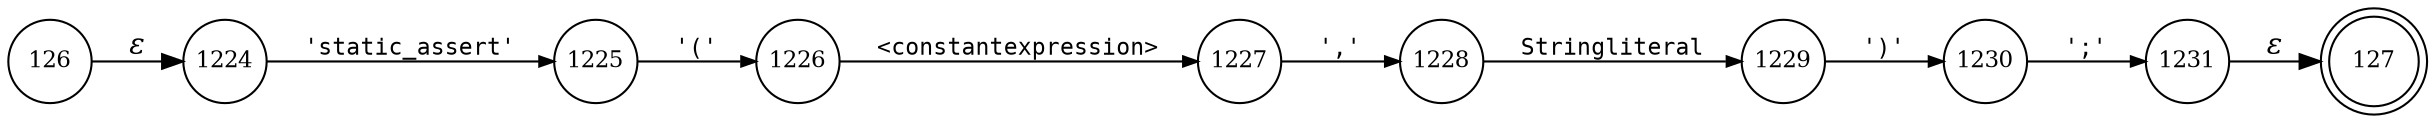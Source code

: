 digraph ATN {
rankdir=LR;
s127[fontsize=11, label="127", shape=doublecircle, fixedsize=true, width=.6];
s1224[fontsize=11,label="1224", shape=circle, fixedsize=true, width=.55, peripheries=1];
s1225[fontsize=11,label="1225", shape=circle, fixedsize=true, width=.55, peripheries=1];
s1226[fontsize=11,label="1226", shape=circle, fixedsize=true, width=.55, peripheries=1];
s1227[fontsize=11,label="1227", shape=circle, fixedsize=true, width=.55, peripheries=1];
s1228[fontsize=11,label="1228", shape=circle, fixedsize=true, width=.55, peripheries=1];
s1229[fontsize=11,label="1229", shape=circle, fixedsize=true, width=.55, peripheries=1];
s126[fontsize=11,label="126", shape=circle, fixedsize=true, width=.55, peripheries=1];
s1230[fontsize=11,label="1230", shape=circle, fixedsize=true, width=.55, peripheries=1];
s1231[fontsize=11,label="1231", shape=circle, fixedsize=true, width=.55, peripheries=1];
s126 -> s1224 [fontname="Times-Italic", label="&epsilon;"];
s1224 -> s1225 [fontsize=11, fontname="Courier", arrowsize=.7, label = "'static_assert'", arrowhead = normal];
s1225 -> s1226 [fontsize=11, fontname="Courier", arrowsize=.7, label = "'('", arrowhead = normal];
s1226 -> s1227 [fontsize=11, fontname="Courier", arrowsize=.7, label = "<constantexpression>", arrowhead = normal];
s1227 -> s1228 [fontsize=11, fontname="Courier", arrowsize=.7, label = "','", arrowhead = normal];
s1228 -> s1229 [fontsize=11, fontname="Courier", arrowsize=.7, label = "Stringliteral", arrowhead = normal];
s1229 -> s1230 [fontsize=11, fontname="Courier", arrowsize=.7, label = "')'", arrowhead = normal];
s1230 -> s1231 [fontsize=11, fontname="Courier", arrowsize=.7, label = "';'", arrowhead = normal];
s1231 -> s127 [fontname="Times-Italic", label="&epsilon;"];
}